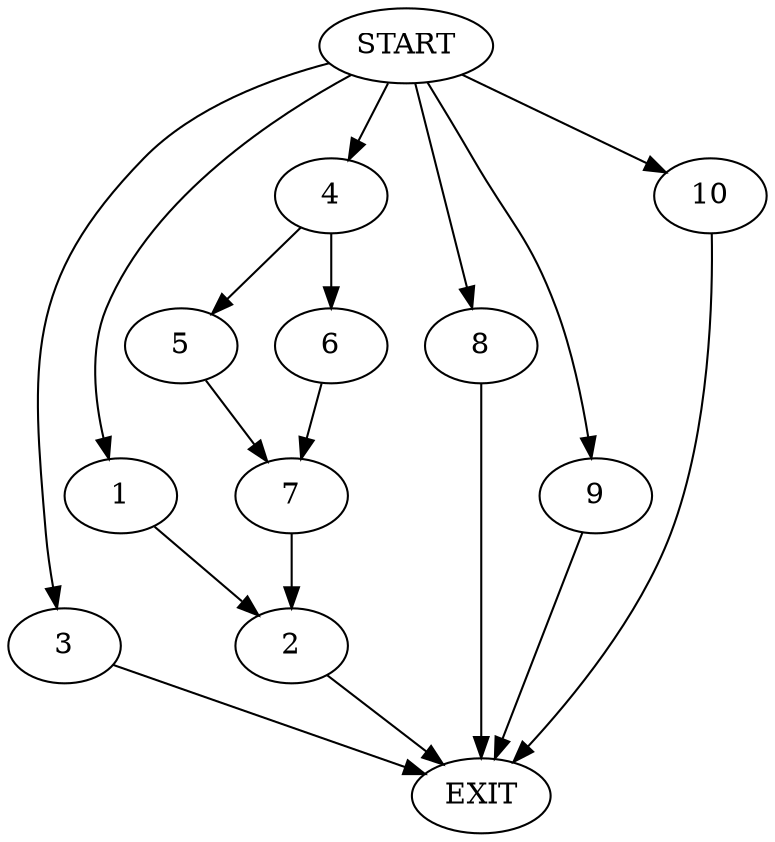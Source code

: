 digraph {
0 [label="START"]
11 [label="EXIT"]
0 -> 1
1 -> 2
2 -> 11
0 -> 3
3 -> 11
0 -> 4
4 -> 5
4 -> 6
6 -> 7
5 -> 7
7 -> 2
0 -> 8
8 -> 11
0 -> 9
9 -> 11
0 -> 10
10 -> 11
}
